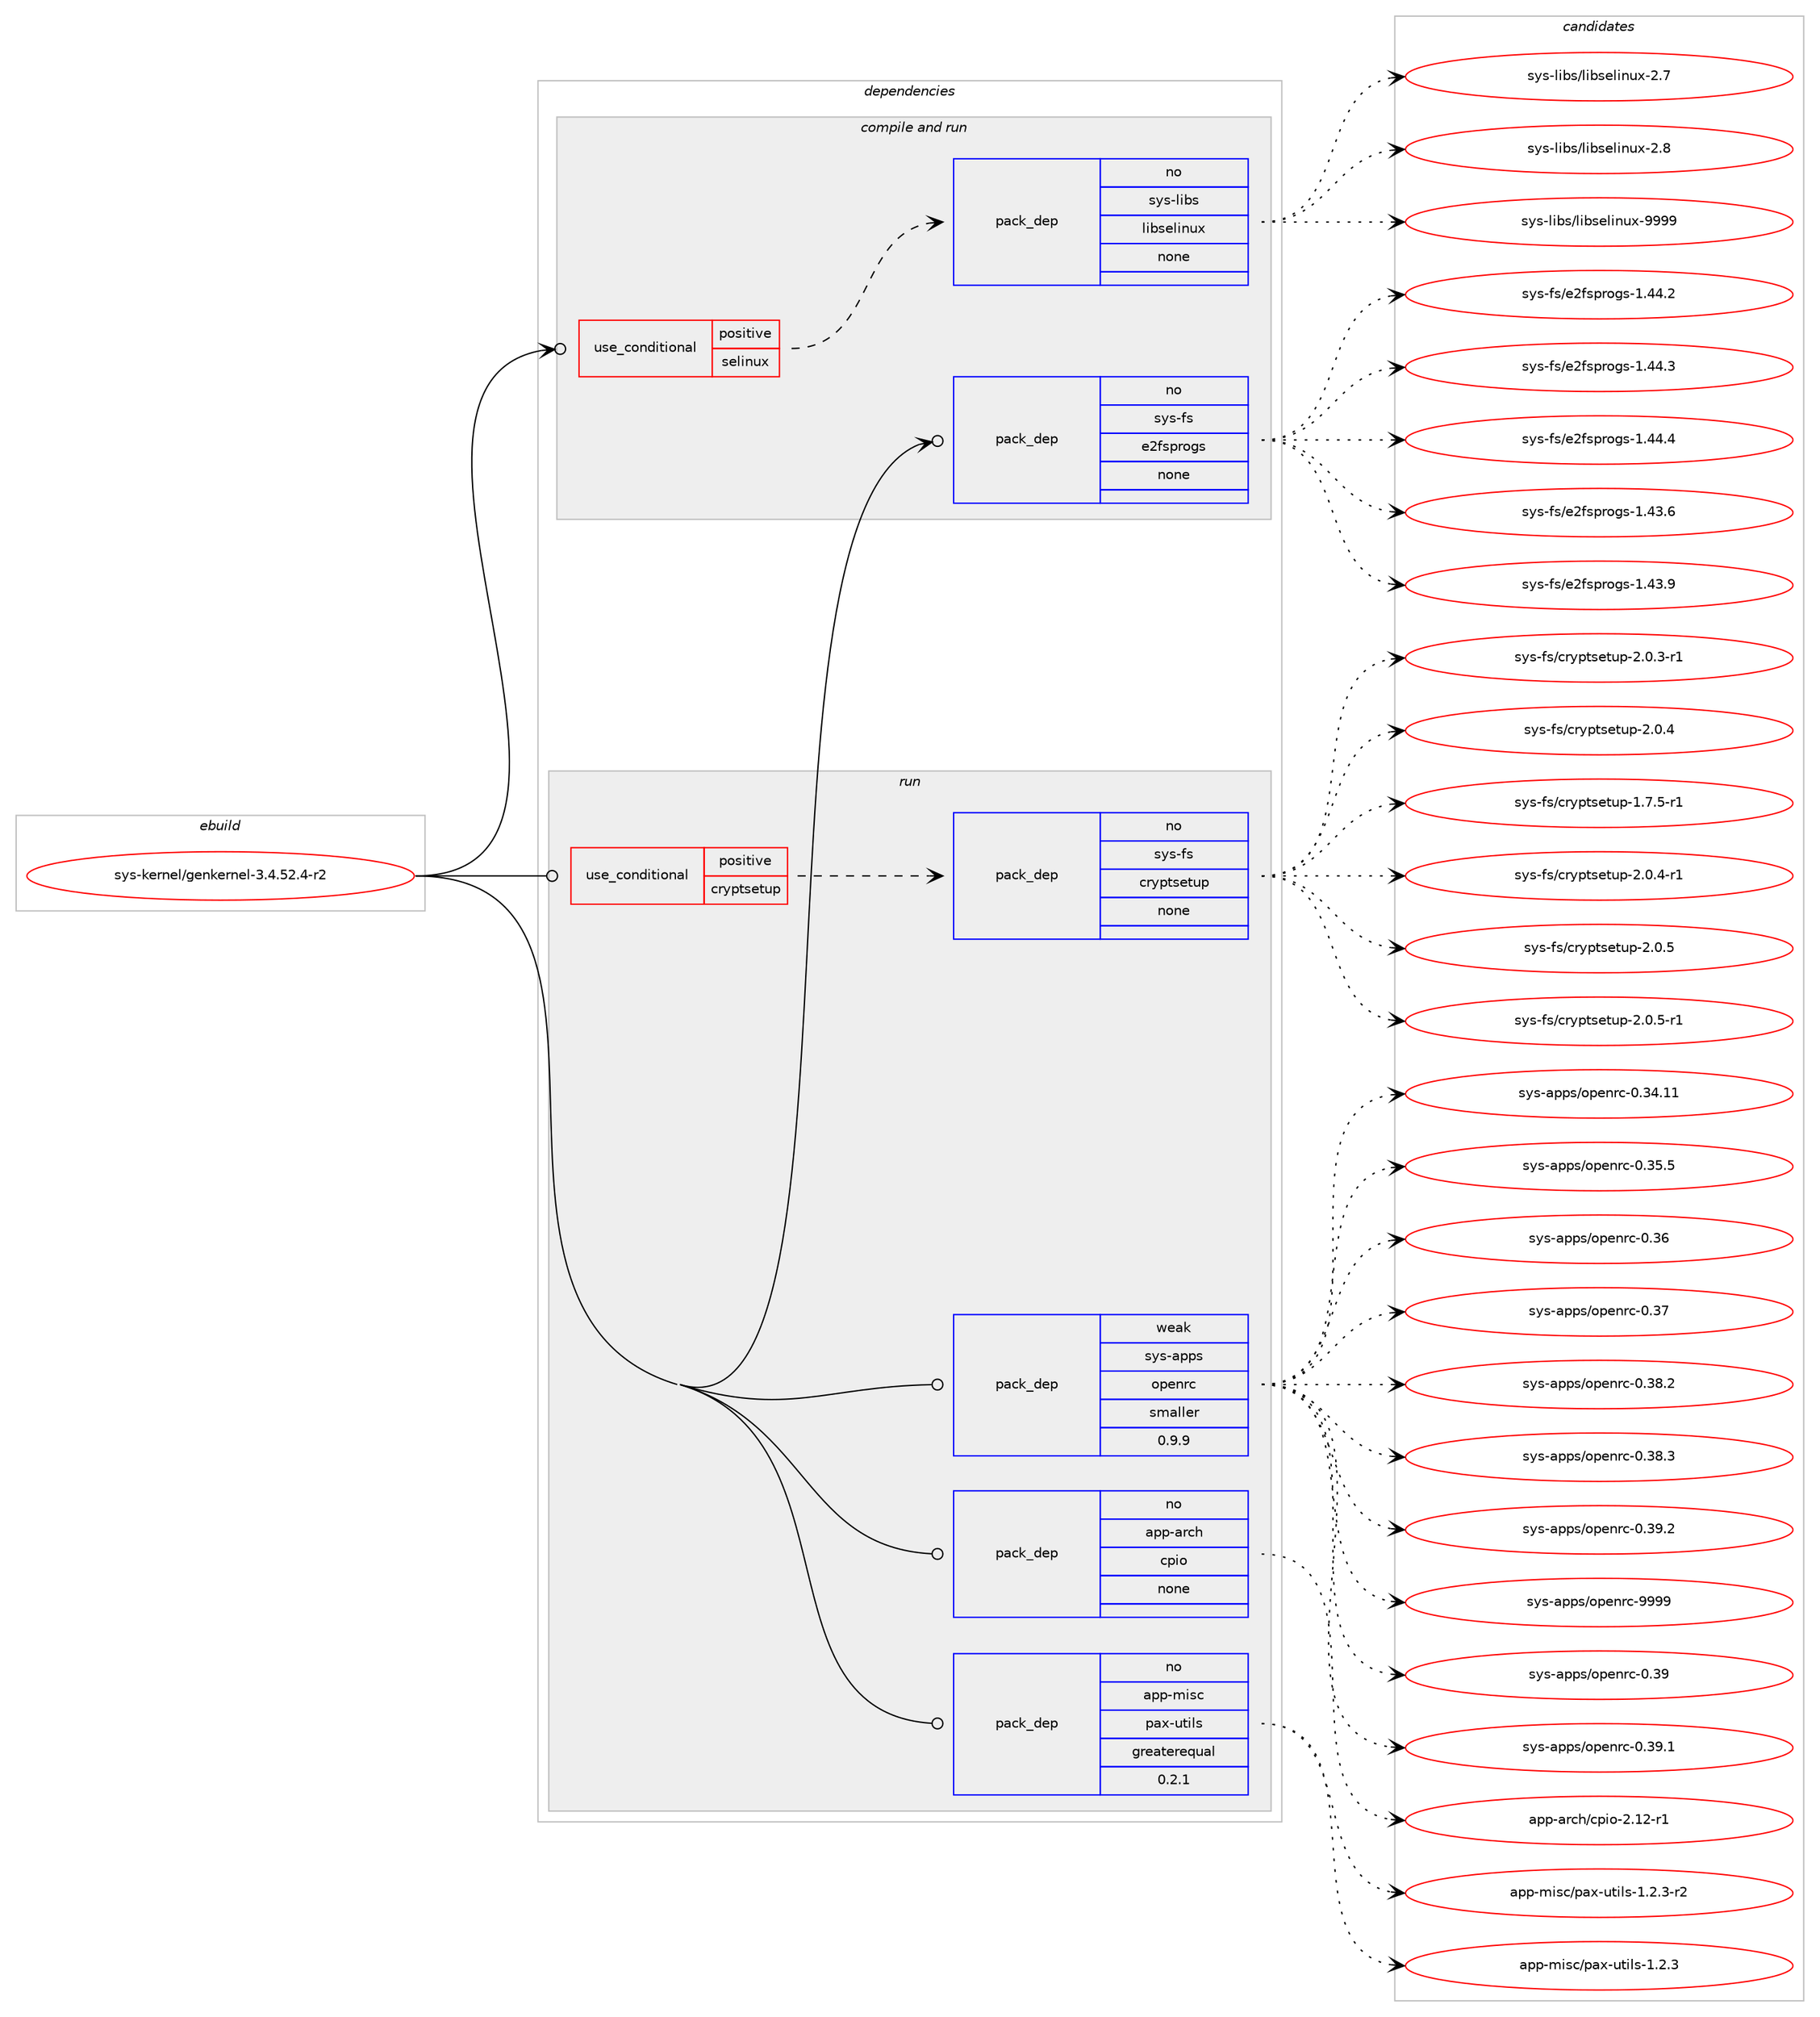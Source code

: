 digraph prolog {

# *************
# Graph options
# *************

newrank=true;
concentrate=true;
compound=true;
graph [rankdir=LR,fontname=Helvetica,fontsize=10,ranksep=1.5];#, ranksep=2.5, nodesep=0.2];
edge  [arrowhead=vee];
node  [fontname=Helvetica,fontsize=10];

# **********
# The ebuild
# **********

subgraph cluster_leftcol {
color=gray;
rank=same;
label=<<i>ebuild</i>>;
id [label="sys-kernel/genkernel-3.4.52.4-r2", color=red, width=4, href="../sys-kernel/genkernel-3.4.52.4-r2.svg"];
}

# ****************
# The dependencies
# ****************

subgraph cluster_midcol {
color=gray;
label=<<i>dependencies</i>>;
subgraph cluster_compile {
fillcolor="#eeeeee";
style=filled;
label=<<i>compile</i>>;
}
subgraph cluster_compileandrun {
fillcolor="#eeeeee";
style=filled;
label=<<i>compile and run</i>>;
subgraph cond1165 {
dependency6892 [label=<<TABLE BORDER="0" CELLBORDER="1" CELLSPACING="0" CELLPADDING="4"><TR><TD ROWSPAN="3" CELLPADDING="10">use_conditional</TD></TR><TR><TD>positive</TD></TR><TR><TD>selinux</TD></TR></TABLE>>, shape=none, color=red];
subgraph pack5549 {
dependency6893 [label=<<TABLE BORDER="0" CELLBORDER="1" CELLSPACING="0" CELLPADDING="4" WIDTH="220"><TR><TD ROWSPAN="6" CELLPADDING="30">pack_dep</TD></TR><TR><TD WIDTH="110">no</TD></TR><TR><TD>sys-libs</TD></TR><TR><TD>libselinux</TD></TR><TR><TD>none</TD></TR><TR><TD></TD></TR></TABLE>>, shape=none, color=blue];
}
dependency6892:e -> dependency6893:w [weight=20,style="dashed",arrowhead="vee"];
}
id:e -> dependency6892:w [weight=20,style="solid",arrowhead="odotvee"];
subgraph pack5550 {
dependency6894 [label=<<TABLE BORDER="0" CELLBORDER="1" CELLSPACING="0" CELLPADDING="4" WIDTH="220"><TR><TD ROWSPAN="6" CELLPADDING="30">pack_dep</TD></TR><TR><TD WIDTH="110">no</TD></TR><TR><TD>sys-fs</TD></TR><TR><TD>e2fsprogs</TD></TR><TR><TD>none</TD></TR><TR><TD></TD></TR></TABLE>>, shape=none, color=blue];
}
id:e -> dependency6894:w [weight=20,style="solid",arrowhead="odotvee"];
}
subgraph cluster_run {
fillcolor="#eeeeee";
style=filled;
label=<<i>run</i>>;
subgraph cond1166 {
dependency6895 [label=<<TABLE BORDER="0" CELLBORDER="1" CELLSPACING="0" CELLPADDING="4"><TR><TD ROWSPAN="3" CELLPADDING="10">use_conditional</TD></TR><TR><TD>positive</TD></TR><TR><TD>cryptsetup</TD></TR></TABLE>>, shape=none, color=red];
subgraph pack5551 {
dependency6896 [label=<<TABLE BORDER="0" CELLBORDER="1" CELLSPACING="0" CELLPADDING="4" WIDTH="220"><TR><TD ROWSPAN="6" CELLPADDING="30">pack_dep</TD></TR><TR><TD WIDTH="110">no</TD></TR><TR><TD>sys-fs</TD></TR><TR><TD>cryptsetup</TD></TR><TR><TD>none</TD></TR><TR><TD></TD></TR></TABLE>>, shape=none, color=blue];
}
dependency6895:e -> dependency6896:w [weight=20,style="dashed",arrowhead="vee"];
}
id:e -> dependency6895:w [weight=20,style="solid",arrowhead="odot"];
subgraph pack5552 {
dependency6897 [label=<<TABLE BORDER="0" CELLBORDER="1" CELLSPACING="0" CELLPADDING="4" WIDTH="220"><TR><TD ROWSPAN="6" CELLPADDING="30">pack_dep</TD></TR><TR><TD WIDTH="110">no</TD></TR><TR><TD>app-arch</TD></TR><TR><TD>cpio</TD></TR><TR><TD>none</TD></TR><TR><TD></TD></TR></TABLE>>, shape=none, color=blue];
}
id:e -> dependency6897:w [weight=20,style="solid",arrowhead="odot"];
subgraph pack5553 {
dependency6898 [label=<<TABLE BORDER="0" CELLBORDER="1" CELLSPACING="0" CELLPADDING="4" WIDTH="220"><TR><TD ROWSPAN="6" CELLPADDING="30">pack_dep</TD></TR><TR><TD WIDTH="110">no</TD></TR><TR><TD>app-misc</TD></TR><TR><TD>pax-utils</TD></TR><TR><TD>greaterequal</TD></TR><TR><TD>0.2.1</TD></TR></TABLE>>, shape=none, color=blue];
}
id:e -> dependency6898:w [weight=20,style="solid",arrowhead="odot"];
subgraph pack5554 {
dependency6899 [label=<<TABLE BORDER="0" CELLBORDER="1" CELLSPACING="0" CELLPADDING="4" WIDTH="220"><TR><TD ROWSPAN="6" CELLPADDING="30">pack_dep</TD></TR><TR><TD WIDTH="110">weak</TD></TR><TR><TD>sys-apps</TD></TR><TR><TD>openrc</TD></TR><TR><TD>smaller</TD></TR><TR><TD>0.9.9</TD></TR></TABLE>>, shape=none, color=blue];
}
id:e -> dependency6899:w [weight=20,style="solid",arrowhead="odot"];
}
}

# **************
# The candidates
# **************

subgraph cluster_choices {
rank=same;
color=gray;
label=<<i>candidates</i>>;

subgraph choice5549 {
color=black;
nodesep=1;
choice1151211154510810598115471081059811510110810511011712045504655 [label="sys-libs/libselinux-2.7", color=red, width=4,href="../sys-libs/libselinux-2.7.svg"];
choice1151211154510810598115471081059811510110810511011712045504656 [label="sys-libs/libselinux-2.8", color=red, width=4,href="../sys-libs/libselinux-2.8.svg"];
choice115121115451081059811547108105981151011081051101171204557575757 [label="sys-libs/libselinux-9999", color=red, width=4,href="../sys-libs/libselinux-9999.svg"];
dependency6893:e -> choice1151211154510810598115471081059811510110810511011712045504655:w [style=dotted,weight="100"];
dependency6893:e -> choice1151211154510810598115471081059811510110810511011712045504656:w [style=dotted,weight="100"];
dependency6893:e -> choice115121115451081059811547108105981151011081051101171204557575757:w [style=dotted,weight="100"];
}
subgraph choice5550 {
color=black;
nodesep=1;
choice11512111545102115471015010211511211411110311545494652514654 [label="sys-fs/e2fsprogs-1.43.6", color=red, width=4,href="../sys-fs/e2fsprogs-1.43.6.svg"];
choice11512111545102115471015010211511211411110311545494652514657 [label="sys-fs/e2fsprogs-1.43.9", color=red, width=4,href="../sys-fs/e2fsprogs-1.43.9.svg"];
choice11512111545102115471015010211511211411110311545494652524650 [label="sys-fs/e2fsprogs-1.44.2", color=red, width=4,href="../sys-fs/e2fsprogs-1.44.2.svg"];
choice11512111545102115471015010211511211411110311545494652524651 [label="sys-fs/e2fsprogs-1.44.3", color=red, width=4,href="../sys-fs/e2fsprogs-1.44.3.svg"];
choice11512111545102115471015010211511211411110311545494652524652 [label="sys-fs/e2fsprogs-1.44.4", color=red, width=4,href="../sys-fs/e2fsprogs-1.44.4.svg"];
dependency6894:e -> choice11512111545102115471015010211511211411110311545494652514654:w [style=dotted,weight="100"];
dependency6894:e -> choice11512111545102115471015010211511211411110311545494652514657:w [style=dotted,weight="100"];
dependency6894:e -> choice11512111545102115471015010211511211411110311545494652524650:w [style=dotted,weight="100"];
dependency6894:e -> choice11512111545102115471015010211511211411110311545494652524651:w [style=dotted,weight="100"];
dependency6894:e -> choice11512111545102115471015010211511211411110311545494652524652:w [style=dotted,weight="100"];
}
subgraph choice5551 {
color=black;
nodesep=1;
choice1151211154510211547991141211121161151011161171124550464846514511449 [label="sys-fs/cryptsetup-2.0.3-r1", color=red, width=4,href="../sys-fs/cryptsetup-2.0.3-r1.svg"];
choice115121115451021154799114121112116115101116117112455046484652 [label="sys-fs/cryptsetup-2.0.4", color=red, width=4,href="../sys-fs/cryptsetup-2.0.4.svg"];
choice1151211154510211547991141211121161151011161171124549465546534511449 [label="sys-fs/cryptsetup-1.7.5-r1", color=red, width=4,href="../sys-fs/cryptsetup-1.7.5-r1.svg"];
choice1151211154510211547991141211121161151011161171124550464846524511449 [label="sys-fs/cryptsetup-2.0.4-r1", color=red, width=4,href="../sys-fs/cryptsetup-2.0.4-r1.svg"];
choice115121115451021154799114121112116115101116117112455046484653 [label="sys-fs/cryptsetup-2.0.5", color=red, width=4,href="../sys-fs/cryptsetup-2.0.5.svg"];
choice1151211154510211547991141211121161151011161171124550464846534511449 [label="sys-fs/cryptsetup-2.0.5-r1", color=red, width=4,href="../sys-fs/cryptsetup-2.0.5-r1.svg"];
dependency6896:e -> choice1151211154510211547991141211121161151011161171124550464846514511449:w [style=dotted,weight="100"];
dependency6896:e -> choice115121115451021154799114121112116115101116117112455046484652:w [style=dotted,weight="100"];
dependency6896:e -> choice1151211154510211547991141211121161151011161171124549465546534511449:w [style=dotted,weight="100"];
dependency6896:e -> choice1151211154510211547991141211121161151011161171124550464846524511449:w [style=dotted,weight="100"];
dependency6896:e -> choice115121115451021154799114121112116115101116117112455046484653:w [style=dotted,weight="100"];
dependency6896:e -> choice1151211154510211547991141211121161151011161171124550464846534511449:w [style=dotted,weight="100"];
}
subgraph choice5552 {
color=black;
nodesep=1;
choice97112112459711499104479911210511145504649504511449 [label="app-arch/cpio-2.12-r1", color=red, width=4,href="../app-arch/cpio-2.12-r1.svg"];
dependency6897:e -> choice97112112459711499104479911210511145504649504511449:w [style=dotted,weight="100"];
}
subgraph choice5553 {
color=black;
nodesep=1;
choice971121124510910511599471129712045117116105108115454946504651 [label="app-misc/pax-utils-1.2.3", color=red, width=4,href="../app-misc/pax-utils-1.2.3.svg"];
choice9711211245109105115994711297120451171161051081154549465046514511450 [label="app-misc/pax-utils-1.2.3-r2", color=red, width=4,href="../app-misc/pax-utils-1.2.3-r2.svg"];
dependency6898:e -> choice971121124510910511599471129712045117116105108115454946504651:w [style=dotted,weight="100"];
dependency6898:e -> choice9711211245109105115994711297120451171161051081154549465046514511450:w [style=dotted,weight="100"];
}
subgraph choice5554 {
color=black;
nodesep=1;
choice115121115459711211211547111112101110114994548465157 [label="sys-apps/openrc-0.39", color=red, width=4,href="../sys-apps/openrc-0.39.svg"];
choice1151211154597112112115471111121011101149945484651574649 [label="sys-apps/openrc-0.39.1", color=red, width=4,href="../sys-apps/openrc-0.39.1.svg"];
choice115121115459711211211547111112101110114994548465152464949 [label="sys-apps/openrc-0.34.11", color=red, width=4,href="../sys-apps/openrc-0.34.11.svg"];
choice1151211154597112112115471111121011101149945484651534653 [label="sys-apps/openrc-0.35.5", color=red, width=4,href="../sys-apps/openrc-0.35.5.svg"];
choice115121115459711211211547111112101110114994548465154 [label="sys-apps/openrc-0.36", color=red, width=4,href="../sys-apps/openrc-0.36.svg"];
choice115121115459711211211547111112101110114994548465155 [label="sys-apps/openrc-0.37", color=red, width=4,href="../sys-apps/openrc-0.37.svg"];
choice1151211154597112112115471111121011101149945484651564650 [label="sys-apps/openrc-0.38.2", color=red, width=4,href="../sys-apps/openrc-0.38.2.svg"];
choice1151211154597112112115471111121011101149945484651564651 [label="sys-apps/openrc-0.38.3", color=red, width=4,href="../sys-apps/openrc-0.38.3.svg"];
choice1151211154597112112115471111121011101149945484651574650 [label="sys-apps/openrc-0.39.2", color=red, width=4,href="../sys-apps/openrc-0.39.2.svg"];
choice115121115459711211211547111112101110114994557575757 [label="sys-apps/openrc-9999", color=red, width=4,href="../sys-apps/openrc-9999.svg"];
dependency6899:e -> choice115121115459711211211547111112101110114994548465157:w [style=dotted,weight="100"];
dependency6899:e -> choice1151211154597112112115471111121011101149945484651574649:w [style=dotted,weight="100"];
dependency6899:e -> choice115121115459711211211547111112101110114994548465152464949:w [style=dotted,weight="100"];
dependency6899:e -> choice1151211154597112112115471111121011101149945484651534653:w [style=dotted,weight="100"];
dependency6899:e -> choice115121115459711211211547111112101110114994548465154:w [style=dotted,weight="100"];
dependency6899:e -> choice115121115459711211211547111112101110114994548465155:w [style=dotted,weight="100"];
dependency6899:e -> choice1151211154597112112115471111121011101149945484651564650:w [style=dotted,weight="100"];
dependency6899:e -> choice1151211154597112112115471111121011101149945484651564651:w [style=dotted,weight="100"];
dependency6899:e -> choice1151211154597112112115471111121011101149945484651574650:w [style=dotted,weight="100"];
dependency6899:e -> choice115121115459711211211547111112101110114994557575757:w [style=dotted,weight="100"];
}
}

}
